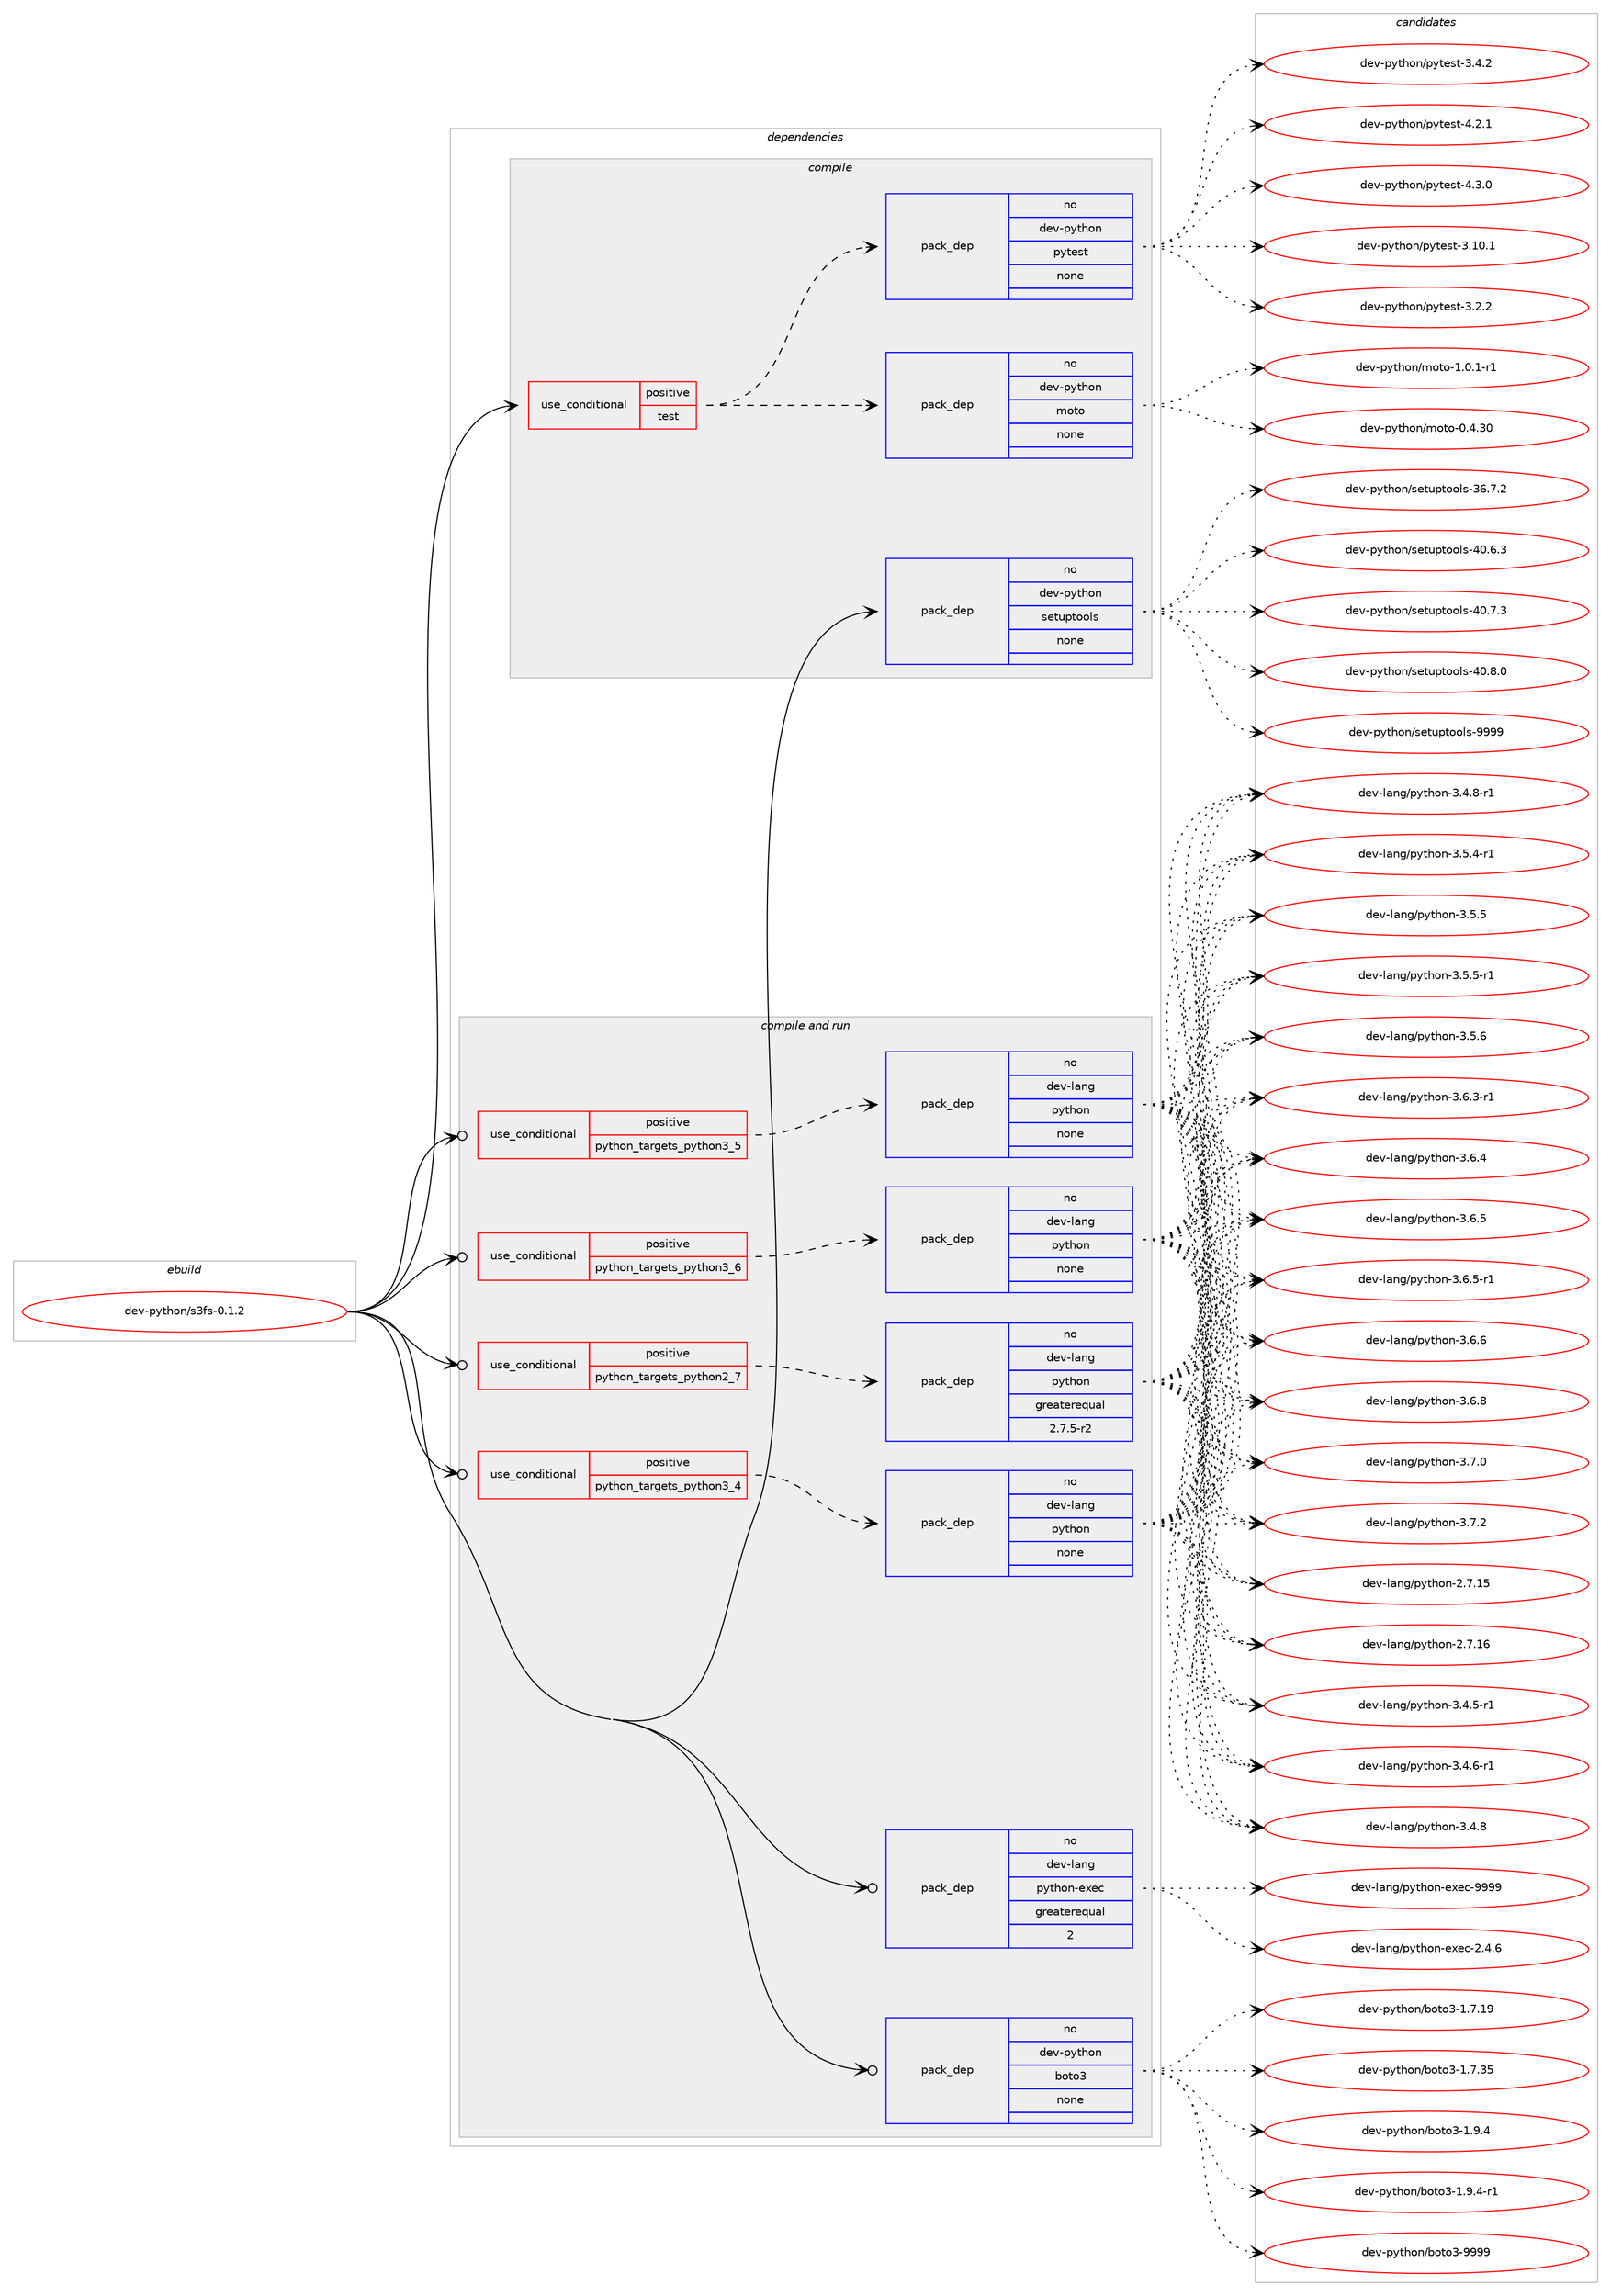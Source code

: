 digraph prolog {

# *************
# Graph options
# *************

newrank=true;
concentrate=true;
compound=true;
graph [rankdir=LR,fontname=Helvetica,fontsize=10,ranksep=1.5];#, ranksep=2.5, nodesep=0.2];
edge  [arrowhead=vee];
node  [fontname=Helvetica,fontsize=10];

# **********
# The ebuild
# **********

subgraph cluster_leftcol {
color=gray;
rank=same;
label=<<i>ebuild</i>>;
id [label="dev-python/s3fs-0.1.2", color=red, width=4, href="../dev-python/s3fs-0.1.2.svg"];
}

# ****************
# The dependencies
# ****************

subgraph cluster_midcol {
color=gray;
label=<<i>dependencies</i>>;
subgraph cluster_compile {
fillcolor="#eeeeee";
style=filled;
label=<<i>compile</i>>;
subgraph cond384190 {
dependency1440080 [label=<<TABLE BORDER="0" CELLBORDER="1" CELLSPACING="0" CELLPADDING="4"><TR><TD ROWSPAN="3" CELLPADDING="10">use_conditional</TD></TR><TR><TD>positive</TD></TR><TR><TD>test</TD></TR></TABLE>>, shape=none, color=red];
subgraph pack1032528 {
dependency1440081 [label=<<TABLE BORDER="0" CELLBORDER="1" CELLSPACING="0" CELLPADDING="4" WIDTH="220"><TR><TD ROWSPAN="6" CELLPADDING="30">pack_dep</TD></TR><TR><TD WIDTH="110">no</TD></TR><TR><TD>dev-python</TD></TR><TR><TD>moto</TD></TR><TR><TD>none</TD></TR><TR><TD></TD></TR></TABLE>>, shape=none, color=blue];
}
dependency1440080:e -> dependency1440081:w [weight=20,style="dashed",arrowhead="vee"];
subgraph pack1032529 {
dependency1440082 [label=<<TABLE BORDER="0" CELLBORDER="1" CELLSPACING="0" CELLPADDING="4" WIDTH="220"><TR><TD ROWSPAN="6" CELLPADDING="30">pack_dep</TD></TR><TR><TD WIDTH="110">no</TD></TR><TR><TD>dev-python</TD></TR><TR><TD>pytest</TD></TR><TR><TD>none</TD></TR><TR><TD></TD></TR></TABLE>>, shape=none, color=blue];
}
dependency1440080:e -> dependency1440082:w [weight=20,style="dashed",arrowhead="vee"];
}
id:e -> dependency1440080:w [weight=20,style="solid",arrowhead="vee"];
subgraph pack1032530 {
dependency1440083 [label=<<TABLE BORDER="0" CELLBORDER="1" CELLSPACING="0" CELLPADDING="4" WIDTH="220"><TR><TD ROWSPAN="6" CELLPADDING="30">pack_dep</TD></TR><TR><TD WIDTH="110">no</TD></TR><TR><TD>dev-python</TD></TR><TR><TD>setuptools</TD></TR><TR><TD>none</TD></TR><TR><TD></TD></TR></TABLE>>, shape=none, color=blue];
}
id:e -> dependency1440083:w [weight=20,style="solid",arrowhead="vee"];
}
subgraph cluster_compileandrun {
fillcolor="#eeeeee";
style=filled;
label=<<i>compile and run</i>>;
subgraph cond384191 {
dependency1440084 [label=<<TABLE BORDER="0" CELLBORDER="1" CELLSPACING="0" CELLPADDING="4"><TR><TD ROWSPAN="3" CELLPADDING="10">use_conditional</TD></TR><TR><TD>positive</TD></TR><TR><TD>python_targets_python2_7</TD></TR></TABLE>>, shape=none, color=red];
subgraph pack1032531 {
dependency1440085 [label=<<TABLE BORDER="0" CELLBORDER="1" CELLSPACING="0" CELLPADDING="4" WIDTH="220"><TR><TD ROWSPAN="6" CELLPADDING="30">pack_dep</TD></TR><TR><TD WIDTH="110">no</TD></TR><TR><TD>dev-lang</TD></TR><TR><TD>python</TD></TR><TR><TD>greaterequal</TD></TR><TR><TD>2.7.5-r2</TD></TR></TABLE>>, shape=none, color=blue];
}
dependency1440084:e -> dependency1440085:w [weight=20,style="dashed",arrowhead="vee"];
}
id:e -> dependency1440084:w [weight=20,style="solid",arrowhead="odotvee"];
subgraph cond384192 {
dependency1440086 [label=<<TABLE BORDER="0" CELLBORDER="1" CELLSPACING="0" CELLPADDING="4"><TR><TD ROWSPAN="3" CELLPADDING="10">use_conditional</TD></TR><TR><TD>positive</TD></TR><TR><TD>python_targets_python3_4</TD></TR></TABLE>>, shape=none, color=red];
subgraph pack1032532 {
dependency1440087 [label=<<TABLE BORDER="0" CELLBORDER="1" CELLSPACING="0" CELLPADDING="4" WIDTH="220"><TR><TD ROWSPAN="6" CELLPADDING="30">pack_dep</TD></TR><TR><TD WIDTH="110">no</TD></TR><TR><TD>dev-lang</TD></TR><TR><TD>python</TD></TR><TR><TD>none</TD></TR><TR><TD></TD></TR></TABLE>>, shape=none, color=blue];
}
dependency1440086:e -> dependency1440087:w [weight=20,style="dashed",arrowhead="vee"];
}
id:e -> dependency1440086:w [weight=20,style="solid",arrowhead="odotvee"];
subgraph cond384193 {
dependency1440088 [label=<<TABLE BORDER="0" CELLBORDER="1" CELLSPACING="0" CELLPADDING="4"><TR><TD ROWSPAN="3" CELLPADDING="10">use_conditional</TD></TR><TR><TD>positive</TD></TR><TR><TD>python_targets_python3_5</TD></TR></TABLE>>, shape=none, color=red];
subgraph pack1032533 {
dependency1440089 [label=<<TABLE BORDER="0" CELLBORDER="1" CELLSPACING="0" CELLPADDING="4" WIDTH="220"><TR><TD ROWSPAN="6" CELLPADDING="30">pack_dep</TD></TR><TR><TD WIDTH="110">no</TD></TR><TR><TD>dev-lang</TD></TR><TR><TD>python</TD></TR><TR><TD>none</TD></TR><TR><TD></TD></TR></TABLE>>, shape=none, color=blue];
}
dependency1440088:e -> dependency1440089:w [weight=20,style="dashed",arrowhead="vee"];
}
id:e -> dependency1440088:w [weight=20,style="solid",arrowhead="odotvee"];
subgraph cond384194 {
dependency1440090 [label=<<TABLE BORDER="0" CELLBORDER="1" CELLSPACING="0" CELLPADDING="4"><TR><TD ROWSPAN="3" CELLPADDING="10">use_conditional</TD></TR><TR><TD>positive</TD></TR><TR><TD>python_targets_python3_6</TD></TR></TABLE>>, shape=none, color=red];
subgraph pack1032534 {
dependency1440091 [label=<<TABLE BORDER="0" CELLBORDER="1" CELLSPACING="0" CELLPADDING="4" WIDTH="220"><TR><TD ROWSPAN="6" CELLPADDING="30">pack_dep</TD></TR><TR><TD WIDTH="110">no</TD></TR><TR><TD>dev-lang</TD></TR><TR><TD>python</TD></TR><TR><TD>none</TD></TR><TR><TD></TD></TR></TABLE>>, shape=none, color=blue];
}
dependency1440090:e -> dependency1440091:w [weight=20,style="dashed",arrowhead="vee"];
}
id:e -> dependency1440090:w [weight=20,style="solid",arrowhead="odotvee"];
subgraph pack1032535 {
dependency1440092 [label=<<TABLE BORDER="0" CELLBORDER="1" CELLSPACING="0" CELLPADDING="4" WIDTH="220"><TR><TD ROWSPAN="6" CELLPADDING="30">pack_dep</TD></TR><TR><TD WIDTH="110">no</TD></TR><TR><TD>dev-lang</TD></TR><TR><TD>python-exec</TD></TR><TR><TD>greaterequal</TD></TR><TR><TD>2</TD></TR></TABLE>>, shape=none, color=blue];
}
id:e -> dependency1440092:w [weight=20,style="solid",arrowhead="odotvee"];
subgraph pack1032536 {
dependency1440093 [label=<<TABLE BORDER="0" CELLBORDER="1" CELLSPACING="0" CELLPADDING="4" WIDTH="220"><TR><TD ROWSPAN="6" CELLPADDING="30">pack_dep</TD></TR><TR><TD WIDTH="110">no</TD></TR><TR><TD>dev-python</TD></TR><TR><TD>boto3</TD></TR><TR><TD>none</TD></TR><TR><TD></TD></TR></TABLE>>, shape=none, color=blue];
}
id:e -> dependency1440093:w [weight=20,style="solid",arrowhead="odotvee"];
}
subgraph cluster_run {
fillcolor="#eeeeee";
style=filled;
label=<<i>run</i>>;
}
}

# **************
# The candidates
# **************

subgraph cluster_choices {
rank=same;
color=gray;
label=<<i>candidates</i>>;

subgraph choice1032528 {
color=black;
nodesep=1;
choice100101118451121211161041111104710911111611145484652465148 [label="dev-python/moto-0.4.30", color=red, width=4,href="../dev-python/moto-0.4.30.svg"];
choice10010111845112121116104111110471091111161114549464846494511449 [label="dev-python/moto-1.0.1-r1", color=red, width=4,href="../dev-python/moto-1.0.1-r1.svg"];
dependency1440081:e -> choice100101118451121211161041111104710911111611145484652465148:w [style=dotted,weight="100"];
dependency1440081:e -> choice10010111845112121116104111110471091111161114549464846494511449:w [style=dotted,weight="100"];
}
subgraph choice1032529 {
color=black;
nodesep=1;
choice100101118451121211161041111104711212111610111511645514649484649 [label="dev-python/pytest-3.10.1", color=red, width=4,href="../dev-python/pytest-3.10.1.svg"];
choice1001011184511212111610411111047112121116101115116455146504650 [label="dev-python/pytest-3.2.2", color=red, width=4,href="../dev-python/pytest-3.2.2.svg"];
choice1001011184511212111610411111047112121116101115116455146524650 [label="dev-python/pytest-3.4.2", color=red, width=4,href="../dev-python/pytest-3.4.2.svg"];
choice1001011184511212111610411111047112121116101115116455246504649 [label="dev-python/pytest-4.2.1", color=red, width=4,href="../dev-python/pytest-4.2.1.svg"];
choice1001011184511212111610411111047112121116101115116455246514648 [label="dev-python/pytest-4.3.0", color=red, width=4,href="../dev-python/pytest-4.3.0.svg"];
dependency1440082:e -> choice100101118451121211161041111104711212111610111511645514649484649:w [style=dotted,weight="100"];
dependency1440082:e -> choice1001011184511212111610411111047112121116101115116455146504650:w [style=dotted,weight="100"];
dependency1440082:e -> choice1001011184511212111610411111047112121116101115116455146524650:w [style=dotted,weight="100"];
dependency1440082:e -> choice1001011184511212111610411111047112121116101115116455246504649:w [style=dotted,weight="100"];
dependency1440082:e -> choice1001011184511212111610411111047112121116101115116455246514648:w [style=dotted,weight="100"];
}
subgraph choice1032530 {
color=black;
nodesep=1;
choice100101118451121211161041111104711510111611711211611111110811545515446554650 [label="dev-python/setuptools-36.7.2", color=red, width=4,href="../dev-python/setuptools-36.7.2.svg"];
choice100101118451121211161041111104711510111611711211611111110811545524846544651 [label="dev-python/setuptools-40.6.3", color=red, width=4,href="../dev-python/setuptools-40.6.3.svg"];
choice100101118451121211161041111104711510111611711211611111110811545524846554651 [label="dev-python/setuptools-40.7.3", color=red, width=4,href="../dev-python/setuptools-40.7.3.svg"];
choice100101118451121211161041111104711510111611711211611111110811545524846564648 [label="dev-python/setuptools-40.8.0", color=red, width=4,href="../dev-python/setuptools-40.8.0.svg"];
choice10010111845112121116104111110471151011161171121161111111081154557575757 [label="dev-python/setuptools-9999", color=red, width=4,href="../dev-python/setuptools-9999.svg"];
dependency1440083:e -> choice100101118451121211161041111104711510111611711211611111110811545515446554650:w [style=dotted,weight="100"];
dependency1440083:e -> choice100101118451121211161041111104711510111611711211611111110811545524846544651:w [style=dotted,weight="100"];
dependency1440083:e -> choice100101118451121211161041111104711510111611711211611111110811545524846554651:w [style=dotted,weight="100"];
dependency1440083:e -> choice100101118451121211161041111104711510111611711211611111110811545524846564648:w [style=dotted,weight="100"];
dependency1440083:e -> choice10010111845112121116104111110471151011161171121161111111081154557575757:w [style=dotted,weight="100"];
}
subgraph choice1032531 {
color=black;
nodesep=1;
choice10010111845108971101034711212111610411111045504655464953 [label="dev-lang/python-2.7.15", color=red, width=4,href="../dev-lang/python-2.7.15.svg"];
choice10010111845108971101034711212111610411111045504655464954 [label="dev-lang/python-2.7.16", color=red, width=4,href="../dev-lang/python-2.7.16.svg"];
choice1001011184510897110103471121211161041111104551465246534511449 [label="dev-lang/python-3.4.5-r1", color=red, width=4,href="../dev-lang/python-3.4.5-r1.svg"];
choice1001011184510897110103471121211161041111104551465246544511449 [label="dev-lang/python-3.4.6-r1", color=red, width=4,href="../dev-lang/python-3.4.6-r1.svg"];
choice100101118451089711010347112121116104111110455146524656 [label="dev-lang/python-3.4.8", color=red, width=4,href="../dev-lang/python-3.4.8.svg"];
choice1001011184510897110103471121211161041111104551465246564511449 [label="dev-lang/python-3.4.8-r1", color=red, width=4,href="../dev-lang/python-3.4.8-r1.svg"];
choice1001011184510897110103471121211161041111104551465346524511449 [label="dev-lang/python-3.5.4-r1", color=red, width=4,href="../dev-lang/python-3.5.4-r1.svg"];
choice100101118451089711010347112121116104111110455146534653 [label="dev-lang/python-3.5.5", color=red, width=4,href="../dev-lang/python-3.5.5.svg"];
choice1001011184510897110103471121211161041111104551465346534511449 [label="dev-lang/python-3.5.5-r1", color=red, width=4,href="../dev-lang/python-3.5.5-r1.svg"];
choice100101118451089711010347112121116104111110455146534654 [label="dev-lang/python-3.5.6", color=red, width=4,href="../dev-lang/python-3.5.6.svg"];
choice1001011184510897110103471121211161041111104551465446514511449 [label="dev-lang/python-3.6.3-r1", color=red, width=4,href="../dev-lang/python-3.6.3-r1.svg"];
choice100101118451089711010347112121116104111110455146544652 [label="dev-lang/python-3.6.4", color=red, width=4,href="../dev-lang/python-3.6.4.svg"];
choice100101118451089711010347112121116104111110455146544653 [label="dev-lang/python-3.6.5", color=red, width=4,href="../dev-lang/python-3.6.5.svg"];
choice1001011184510897110103471121211161041111104551465446534511449 [label="dev-lang/python-3.6.5-r1", color=red, width=4,href="../dev-lang/python-3.6.5-r1.svg"];
choice100101118451089711010347112121116104111110455146544654 [label="dev-lang/python-3.6.6", color=red, width=4,href="../dev-lang/python-3.6.6.svg"];
choice100101118451089711010347112121116104111110455146544656 [label="dev-lang/python-3.6.8", color=red, width=4,href="../dev-lang/python-3.6.8.svg"];
choice100101118451089711010347112121116104111110455146554648 [label="dev-lang/python-3.7.0", color=red, width=4,href="../dev-lang/python-3.7.0.svg"];
choice100101118451089711010347112121116104111110455146554650 [label="dev-lang/python-3.7.2", color=red, width=4,href="../dev-lang/python-3.7.2.svg"];
dependency1440085:e -> choice10010111845108971101034711212111610411111045504655464953:w [style=dotted,weight="100"];
dependency1440085:e -> choice10010111845108971101034711212111610411111045504655464954:w [style=dotted,weight="100"];
dependency1440085:e -> choice1001011184510897110103471121211161041111104551465246534511449:w [style=dotted,weight="100"];
dependency1440085:e -> choice1001011184510897110103471121211161041111104551465246544511449:w [style=dotted,weight="100"];
dependency1440085:e -> choice100101118451089711010347112121116104111110455146524656:w [style=dotted,weight="100"];
dependency1440085:e -> choice1001011184510897110103471121211161041111104551465246564511449:w [style=dotted,weight="100"];
dependency1440085:e -> choice1001011184510897110103471121211161041111104551465346524511449:w [style=dotted,weight="100"];
dependency1440085:e -> choice100101118451089711010347112121116104111110455146534653:w [style=dotted,weight="100"];
dependency1440085:e -> choice1001011184510897110103471121211161041111104551465346534511449:w [style=dotted,weight="100"];
dependency1440085:e -> choice100101118451089711010347112121116104111110455146534654:w [style=dotted,weight="100"];
dependency1440085:e -> choice1001011184510897110103471121211161041111104551465446514511449:w [style=dotted,weight="100"];
dependency1440085:e -> choice100101118451089711010347112121116104111110455146544652:w [style=dotted,weight="100"];
dependency1440085:e -> choice100101118451089711010347112121116104111110455146544653:w [style=dotted,weight="100"];
dependency1440085:e -> choice1001011184510897110103471121211161041111104551465446534511449:w [style=dotted,weight="100"];
dependency1440085:e -> choice100101118451089711010347112121116104111110455146544654:w [style=dotted,weight="100"];
dependency1440085:e -> choice100101118451089711010347112121116104111110455146544656:w [style=dotted,weight="100"];
dependency1440085:e -> choice100101118451089711010347112121116104111110455146554648:w [style=dotted,weight="100"];
dependency1440085:e -> choice100101118451089711010347112121116104111110455146554650:w [style=dotted,weight="100"];
}
subgraph choice1032532 {
color=black;
nodesep=1;
choice10010111845108971101034711212111610411111045504655464953 [label="dev-lang/python-2.7.15", color=red, width=4,href="../dev-lang/python-2.7.15.svg"];
choice10010111845108971101034711212111610411111045504655464954 [label="dev-lang/python-2.7.16", color=red, width=4,href="../dev-lang/python-2.7.16.svg"];
choice1001011184510897110103471121211161041111104551465246534511449 [label="dev-lang/python-3.4.5-r1", color=red, width=4,href="../dev-lang/python-3.4.5-r1.svg"];
choice1001011184510897110103471121211161041111104551465246544511449 [label="dev-lang/python-3.4.6-r1", color=red, width=4,href="../dev-lang/python-3.4.6-r1.svg"];
choice100101118451089711010347112121116104111110455146524656 [label="dev-lang/python-3.4.8", color=red, width=4,href="../dev-lang/python-3.4.8.svg"];
choice1001011184510897110103471121211161041111104551465246564511449 [label="dev-lang/python-3.4.8-r1", color=red, width=4,href="../dev-lang/python-3.4.8-r1.svg"];
choice1001011184510897110103471121211161041111104551465346524511449 [label="dev-lang/python-3.5.4-r1", color=red, width=4,href="../dev-lang/python-3.5.4-r1.svg"];
choice100101118451089711010347112121116104111110455146534653 [label="dev-lang/python-3.5.5", color=red, width=4,href="../dev-lang/python-3.5.5.svg"];
choice1001011184510897110103471121211161041111104551465346534511449 [label="dev-lang/python-3.5.5-r1", color=red, width=4,href="../dev-lang/python-3.5.5-r1.svg"];
choice100101118451089711010347112121116104111110455146534654 [label="dev-lang/python-3.5.6", color=red, width=4,href="../dev-lang/python-3.5.6.svg"];
choice1001011184510897110103471121211161041111104551465446514511449 [label="dev-lang/python-3.6.3-r1", color=red, width=4,href="../dev-lang/python-3.6.3-r1.svg"];
choice100101118451089711010347112121116104111110455146544652 [label="dev-lang/python-3.6.4", color=red, width=4,href="../dev-lang/python-3.6.4.svg"];
choice100101118451089711010347112121116104111110455146544653 [label="dev-lang/python-3.6.5", color=red, width=4,href="../dev-lang/python-3.6.5.svg"];
choice1001011184510897110103471121211161041111104551465446534511449 [label="dev-lang/python-3.6.5-r1", color=red, width=4,href="../dev-lang/python-3.6.5-r1.svg"];
choice100101118451089711010347112121116104111110455146544654 [label="dev-lang/python-3.6.6", color=red, width=4,href="../dev-lang/python-3.6.6.svg"];
choice100101118451089711010347112121116104111110455146544656 [label="dev-lang/python-3.6.8", color=red, width=4,href="../dev-lang/python-3.6.8.svg"];
choice100101118451089711010347112121116104111110455146554648 [label="dev-lang/python-3.7.0", color=red, width=4,href="../dev-lang/python-3.7.0.svg"];
choice100101118451089711010347112121116104111110455146554650 [label="dev-lang/python-3.7.2", color=red, width=4,href="../dev-lang/python-3.7.2.svg"];
dependency1440087:e -> choice10010111845108971101034711212111610411111045504655464953:w [style=dotted,weight="100"];
dependency1440087:e -> choice10010111845108971101034711212111610411111045504655464954:w [style=dotted,weight="100"];
dependency1440087:e -> choice1001011184510897110103471121211161041111104551465246534511449:w [style=dotted,weight="100"];
dependency1440087:e -> choice1001011184510897110103471121211161041111104551465246544511449:w [style=dotted,weight="100"];
dependency1440087:e -> choice100101118451089711010347112121116104111110455146524656:w [style=dotted,weight="100"];
dependency1440087:e -> choice1001011184510897110103471121211161041111104551465246564511449:w [style=dotted,weight="100"];
dependency1440087:e -> choice1001011184510897110103471121211161041111104551465346524511449:w [style=dotted,weight="100"];
dependency1440087:e -> choice100101118451089711010347112121116104111110455146534653:w [style=dotted,weight="100"];
dependency1440087:e -> choice1001011184510897110103471121211161041111104551465346534511449:w [style=dotted,weight="100"];
dependency1440087:e -> choice100101118451089711010347112121116104111110455146534654:w [style=dotted,weight="100"];
dependency1440087:e -> choice1001011184510897110103471121211161041111104551465446514511449:w [style=dotted,weight="100"];
dependency1440087:e -> choice100101118451089711010347112121116104111110455146544652:w [style=dotted,weight="100"];
dependency1440087:e -> choice100101118451089711010347112121116104111110455146544653:w [style=dotted,weight="100"];
dependency1440087:e -> choice1001011184510897110103471121211161041111104551465446534511449:w [style=dotted,weight="100"];
dependency1440087:e -> choice100101118451089711010347112121116104111110455146544654:w [style=dotted,weight="100"];
dependency1440087:e -> choice100101118451089711010347112121116104111110455146544656:w [style=dotted,weight="100"];
dependency1440087:e -> choice100101118451089711010347112121116104111110455146554648:w [style=dotted,weight="100"];
dependency1440087:e -> choice100101118451089711010347112121116104111110455146554650:w [style=dotted,weight="100"];
}
subgraph choice1032533 {
color=black;
nodesep=1;
choice10010111845108971101034711212111610411111045504655464953 [label="dev-lang/python-2.7.15", color=red, width=4,href="../dev-lang/python-2.7.15.svg"];
choice10010111845108971101034711212111610411111045504655464954 [label="dev-lang/python-2.7.16", color=red, width=4,href="../dev-lang/python-2.7.16.svg"];
choice1001011184510897110103471121211161041111104551465246534511449 [label="dev-lang/python-3.4.5-r1", color=red, width=4,href="../dev-lang/python-3.4.5-r1.svg"];
choice1001011184510897110103471121211161041111104551465246544511449 [label="dev-lang/python-3.4.6-r1", color=red, width=4,href="../dev-lang/python-3.4.6-r1.svg"];
choice100101118451089711010347112121116104111110455146524656 [label="dev-lang/python-3.4.8", color=red, width=4,href="../dev-lang/python-3.4.8.svg"];
choice1001011184510897110103471121211161041111104551465246564511449 [label="dev-lang/python-3.4.8-r1", color=red, width=4,href="../dev-lang/python-3.4.8-r1.svg"];
choice1001011184510897110103471121211161041111104551465346524511449 [label="dev-lang/python-3.5.4-r1", color=red, width=4,href="../dev-lang/python-3.5.4-r1.svg"];
choice100101118451089711010347112121116104111110455146534653 [label="dev-lang/python-3.5.5", color=red, width=4,href="../dev-lang/python-3.5.5.svg"];
choice1001011184510897110103471121211161041111104551465346534511449 [label="dev-lang/python-3.5.5-r1", color=red, width=4,href="../dev-lang/python-3.5.5-r1.svg"];
choice100101118451089711010347112121116104111110455146534654 [label="dev-lang/python-3.5.6", color=red, width=4,href="../dev-lang/python-3.5.6.svg"];
choice1001011184510897110103471121211161041111104551465446514511449 [label="dev-lang/python-3.6.3-r1", color=red, width=4,href="../dev-lang/python-3.6.3-r1.svg"];
choice100101118451089711010347112121116104111110455146544652 [label="dev-lang/python-3.6.4", color=red, width=4,href="../dev-lang/python-3.6.4.svg"];
choice100101118451089711010347112121116104111110455146544653 [label="dev-lang/python-3.6.5", color=red, width=4,href="../dev-lang/python-3.6.5.svg"];
choice1001011184510897110103471121211161041111104551465446534511449 [label="dev-lang/python-3.6.5-r1", color=red, width=4,href="../dev-lang/python-3.6.5-r1.svg"];
choice100101118451089711010347112121116104111110455146544654 [label="dev-lang/python-3.6.6", color=red, width=4,href="../dev-lang/python-3.6.6.svg"];
choice100101118451089711010347112121116104111110455146544656 [label="dev-lang/python-3.6.8", color=red, width=4,href="../dev-lang/python-3.6.8.svg"];
choice100101118451089711010347112121116104111110455146554648 [label="dev-lang/python-3.7.0", color=red, width=4,href="../dev-lang/python-3.7.0.svg"];
choice100101118451089711010347112121116104111110455146554650 [label="dev-lang/python-3.7.2", color=red, width=4,href="../dev-lang/python-3.7.2.svg"];
dependency1440089:e -> choice10010111845108971101034711212111610411111045504655464953:w [style=dotted,weight="100"];
dependency1440089:e -> choice10010111845108971101034711212111610411111045504655464954:w [style=dotted,weight="100"];
dependency1440089:e -> choice1001011184510897110103471121211161041111104551465246534511449:w [style=dotted,weight="100"];
dependency1440089:e -> choice1001011184510897110103471121211161041111104551465246544511449:w [style=dotted,weight="100"];
dependency1440089:e -> choice100101118451089711010347112121116104111110455146524656:w [style=dotted,weight="100"];
dependency1440089:e -> choice1001011184510897110103471121211161041111104551465246564511449:w [style=dotted,weight="100"];
dependency1440089:e -> choice1001011184510897110103471121211161041111104551465346524511449:w [style=dotted,weight="100"];
dependency1440089:e -> choice100101118451089711010347112121116104111110455146534653:w [style=dotted,weight="100"];
dependency1440089:e -> choice1001011184510897110103471121211161041111104551465346534511449:w [style=dotted,weight="100"];
dependency1440089:e -> choice100101118451089711010347112121116104111110455146534654:w [style=dotted,weight="100"];
dependency1440089:e -> choice1001011184510897110103471121211161041111104551465446514511449:w [style=dotted,weight="100"];
dependency1440089:e -> choice100101118451089711010347112121116104111110455146544652:w [style=dotted,weight="100"];
dependency1440089:e -> choice100101118451089711010347112121116104111110455146544653:w [style=dotted,weight="100"];
dependency1440089:e -> choice1001011184510897110103471121211161041111104551465446534511449:w [style=dotted,weight="100"];
dependency1440089:e -> choice100101118451089711010347112121116104111110455146544654:w [style=dotted,weight="100"];
dependency1440089:e -> choice100101118451089711010347112121116104111110455146544656:w [style=dotted,weight="100"];
dependency1440089:e -> choice100101118451089711010347112121116104111110455146554648:w [style=dotted,weight="100"];
dependency1440089:e -> choice100101118451089711010347112121116104111110455146554650:w [style=dotted,weight="100"];
}
subgraph choice1032534 {
color=black;
nodesep=1;
choice10010111845108971101034711212111610411111045504655464953 [label="dev-lang/python-2.7.15", color=red, width=4,href="../dev-lang/python-2.7.15.svg"];
choice10010111845108971101034711212111610411111045504655464954 [label="dev-lang/python-2.7.16", color=red, width=4,href="../dev-lang/python-2.7.16.svg"];
choice1001011184510897110103471121211161041111104551465246534511449 [label="dev-lang/python-3.4.5-r1", color=red, width=4,href="../dev-lang/python-3.4.5-r1.svg"];
choice1001011184510897110103471121211161041111104551465246544511449 [label="dev-lang/python-3.4.6-r1", color=red, width=4,href="../dev-lang/python-3.4.6-r1.svg"];
choice100101118451089711010347112121116104111110455146524656 [label="dev-lang/python-3.4.8", color=red, width=4,href="../dev-lang/python-3.4.8.svg"];
choice1001011184510897110103471121211161041111104551465246564511449 [label="dev-lang/python-3.4.8-r1", color=red, width=4,href="../dev-lang/python-3.4.8-r1.svg"];
choice1001011184510897110103471121211161041111104551465346524511449 [label="dev-lang/python-3.5.4-r1", color=red, width=4,href="../dev-lang/python-3.5.4-r1.svg"];
choice100101118451089711010347112121116104111110455146534653 [label="dev-lang/python-3.5.5", color=red, width=4,href="../dev-lang/python-3.5.5.svg"];
choice1001011184510897110103471121211161041111104551465346534511449 [label="dev-lang/python-3.5.5-r1", color=red, width=4,href="../dev-lang/python-3.5.5-r1.svg"];
choice100101118451089711010347112121116104111110455146534654 [label="dev-lang/python-3.5.6", color=red, width=4,href="../dev-lang/python-3.5.6.svg"];
choice1001011184510897110103471121211161041111104551465446514511449 [label="dev-lang/python-3.6.3-r1", color=red, width=4,href="../dev-lang/python-3.6.3-r1.svg"];
choice100101118451089711010347112121116104111110455146544652 [label="dev-lang/python-3.6.4", color=red, width=4,href="../dev-lang/python-3.6.4.svg"];
choice100101118451089711010347112121116104111110455146544653 [label="dev-lang/python-3.6.5", color=red, width=4,href="../dev-lang/python-3.6.5.svg"];
choice1001011184510897110103471121211161041111104551465446534511449 [label="dev-lang/python-3.6.5-r1", color=red, width=4,href="../dev-lang/python-3.6.5-r1.svg"];
choice100101118451089711010347112121116104111110455146544654 [label="dev-lang/python-3.6.6", color=red, width=4,href="../dev-lang/python-3.6.6.svg"];
choice100101118451089711010347112121116104111110455146544656 [label="dev-lang/python-3.6.8", color=red, width=4,href="../dev-lang/python-3.6.8.svg"];
choice100101118451089711010347112121116104111110455146554648 [label="dev-lang/python-3.7.0", color=red, width=4,href="../dev-lang/python-3.7.0.svg"];
choice100101118451089711010347112121116104111110455146554650 [label="dev-lang/python-3.7.2", color=red, width=4,href="../dev-lang/python-3.7.2.svg"];
dependency1440091:e -> choice10010111845108971101034711212111610411111045504655464953:w [style=dotted,weight="100"];
dependency1440091:e -> choice10010111845108971101034711212111610411111045504655464954:w [style=dotted,weight="100"];
dependency1440091:e -> choice1001011184510897110103471121211161041111104551465246534511449:w [style=dotted,weight="100"];
dependency1440091:e -> choice1001011184510897110103471121211161041111104551465246544511449:w [style=dotted,weight="100"];
dependency1440091:e -> choice100101118451089711010347112121116104111110455146524656:w [style=dotted,weight="100"];
dependency1440091:e -> choice1001011184510897110103471121211161041111104551465246564511449:w [style=dotted,weight="100"];
dependency1440091:e -> choice1001011184510897110103471121211161041111104551465346524511449:w [style=dotted,weight="100"];
dependency1440091:e -> choice100101118451089711010347112121116104111110455146534653:w [style=dotted,weight="100"];
dependency1440091:e -> choice1001011184510897110103471121211161041111104551465346534511449:w [style=dotted,weight="100"];
dependency1440091:e -> choice100101118451089711010347112121116104111110455146534654:w [style=dotted,weight="100"];
dependency1440091:e -> choice1001011184510897110103471121211161041111104551465446514511449:w [style=dotted,weight="100"];
dependency1440091:e -> choice100101118451089711010347112121116104111110455146544652:w [style=dotted,weight="100"];
dependency1440091:e -> choice100101118451089711010347112121116104111110455146544653:w [style=dotted,weight="100"];
dependency1440091:e -> choice1001011184510897110103471121211161041111104551465446534511449:w [style=dotted,weight="100"];
dependency1440091:e -> choice100101118451089711010347112121116104111110455146544654:w [style=dotted,weight="100"];
dependency1440091:e -> choice100101118451089711010347112121116104111110455146544656:w [style=dotted,weight="100"];
dependency1440091:e -> choice100101118451089711010347112121116104111110455146554648:w [style=dotted,weight="100"];
dependency1440091:e -> choice100101118451089711010347112121116104111110455146554650:w [style=dotted,weight="100"];
}
subgraph choice1032535 {
color=black;
nodesep=1;
choice1001011184510897110103471121211161041111104510112010199455046524654 [label="dev-lang/python-exec-2.4.6", color=red, width=4,href="../dev-lang/python-exec-2.4.6.svg"];
choice10010111845108971101034711212111610411111045101120101994557575757 [label="dev-lang/python-exec-9999", color=red, width=4,href="../dev-lang/python-exec-9999.svg"];
dependency1440092:e -> choice1001011184510897110103471121211161041111104510112010199455046524654:w [style=dotted,weight="100"];
dependency1440092:e -> choice10010111845108971101034711212111610411111045101120101994557575757:w [style=dotted,weight="100"];
}
subgraph choice1032536 {
color=black;
nodesep=1;
choice1001011184511212111610411111047981111161115145494655464957 [label="dev-python/boto3-1.7.19", color=red, width=4,href="../dev-python/boto3-1.7.19.svg"];
choice1001011184511212111610411111047981111161115145494655465153 [label="dev-python/boto3-1.7.35", color=red, width=4,href="../dev-python/boto3-1.7.35.svg"];
choice10010111845112121116104111110479811111611151454946574652 [label="dev-python/boto3-1.9.4", color=red, width=4,href="../dev-python/boto3-1.9.4.svg"];
choice100101118451121211161041111104798111116111514549465746524511449 [label="dev-python/boto3-1.9.4-r1", color=red, width=4,href="../dev-python/boto3-1.9.4-r1.svg"];
choice100101118451121211161041111104798111116111514557575757 [label="dev-python/boto3-9999", color=red, width=4,href="../dev-python/boto3-9999.svg"];
dependency1440093:e -> choice1001011184511212111610411111047981111161115145494655464957:w [style=dotted,weight="100"];
dependency1440093:e -> choice1001011184511212111610411111047981111161115145494655465153:w [style=dotted,weight="100"];
dependency1440093:e -> choice10010111845112121116104111110479811111611151454946574652:w [style=dotted,weight="100"];
dependency1440093:e -> choice100101118451121211161041111104798111116111514549465746524511449:w [style=dotted,weight="100"];
dependency1440093:e -> choice100101118451121211161041111104798111116111514557575757:w [style=dotted,weight="100"];
}
}

}
